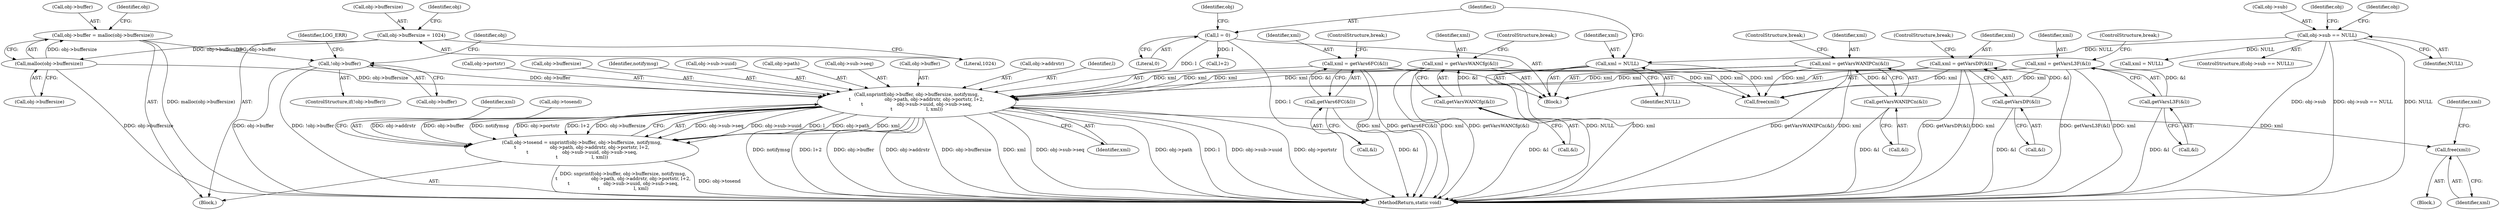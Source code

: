 digraph "1_miniupnp_bec6ccec63cadc95655721bc0e1dd49dac759d94@API" {
"1000208" [label="(Call,snprintf(obj->buffer, obj->buffersize, notifymsg,\n\t                       obj->path, obj->addrstr, obj->portstr, l+2,\n\t                       obj->sub->uuid, obj->sub->seq,\n\t                       l, xml))"];
"1000184" [label="(Call,!obj->buffer)"];
"1000175" [label="(Call,obj->buffer = malloc(obj->buffersize))"];
"1000179" [label="(Call,malloc(obj->buffersize))"];
"1000170" [label="(Call,obj->buffersize = 1024)"];
"1000167" [label="(Call,l = 0)"];
"1000129" [label="(Call,xml = getVarsWANCfg(&l))"];
"1000131" [label="(Call,getVarsWANCfg(&l))"];
"1000150" [label="(Call,xml = getVars6FC(&l))"];
"1000152" [label="(Call,getVars6FC(&l))"];
"1000136" [label="(Call,xml = getVarsWANIPCn(&l))"];
"1000138" [label="(Call,getVarsWANIPCn(&l))"];
"1000164" [label="(Call,xml = NULL)"];
"1000109" [label="(Call,obj->sub == NULL)"];
"1000157" [label="(Call,xml = getVarsDP(&l))"];
"1000159" [label="(Call,getVarsDP(&l))"];
"1000143" [label="(Call,xml = getVarsL3F(&l))"];
"1000145" [label="(Call,getVarsL3F(&l))"];
"1000204" [label="(Call,obj->tosend = snprintf(obj->buffer, obj->buffersize, notifymsg,\n\t                       obj->path, obj->addrstr, obj->portstr, l+2,\n\t                       obj->sub->uuid, obj->sub->seq,\n\t                       l, xml))"];
"1000243" [label="(Call,free(xml))"];
"1000205" [label="(Call,obj->tosend)"];
"1000168" [label="(Identifier,l)"];
"1000148" [label="(ControlStructure,break;)"];
"1000228" [label="(Call,obj->sub->uuid)"];
"1000246" [label="(Identifier,xml)"];
"1000138" [label="(Call,getVarsWANIPCn(&l))"];
"1000190" [label="(Identifier,LOG_ERR)"];
"1000185" [label="(Call,obj->buffer)"];
"1000245" [label="(Call,xml = NULL)"];
"1000175" [label="(Call,obj->buffer = malloc(obj->buffersize))"];
"1000110" [label="(Call,obj->sub)"];
"1000208" [label="(Call,snprintf(obj->buffer, obj->buffersize, notifymsg,\n\t                       obj->path, obj->addrstr, obj->portstr, l+2,\n\t                       obj->sub->uuid, obj->sub->seq,\n\t                       l, xml))"];
"1000176" [label="(Call,obj->buffer)"];
"1000117" [label="(Identifier,obj)"];
"1000253" [label="(MethodReturn,static void)"];
"1000196" [label="(Call,free(xml))"];
"1000109" [label="(Call,obj->sub == NULL)"];
"1000155" [label="(ControlStructure,break;)"];
"1000169" [label="(Literal,0)"];
"1000216" [label="(Call,obj->path)"];
"1000179" [label="(Call,malloc(obj->buffersize))"];
"1000139" [label="(Call,&l)"];
"1000174" [label="(Literal,1024)"];
"1000113" [label="(Identifier,NULL)"];
"1000170" [label="(Call,obj->buffersize = 1024)"];
"1000233" [label="(Call,obj->sub->seq)"];
"1000206" [label="(Identifier,obj)"];
"1000225" [label="(Call,l+2)"];
"1000171" [label="(Call,obj->buffersize)"];
"1000152" [label="(Call,getVars6FC(&l))"];
"1000166" [label="(Identifier,NULL)"];
"1000108" [label="(ControlStructure,if(obj->sub == NULL))"];
"1000159" [label="(Call,getVarsDP(&l))"];
"1000241" [label="(Identifier,xml)"];
"1000239" [label="(Identifier,xml)"];
"1000209" [label="(Call,obj->buffer)"];
"1000162" [label="(ControlStructure,break;)"];
"1000145" [label="(Call,getVarsL3F(&l))"];
"1000180" [label="(Call,obj->buffersize)"];
"1000219" [label="(Call,obj->addrstr)"];
"1000244" [label="(Identifier,xml)"];
"1000151" [label="(Identifier,xml)"];
"1000186" [label="(Identifier,obj)"];
"1000177" [label="(Identifier,obj)"];
"1000243" [label="(Call,free(xml))"];
"1000104" [label="(Block,)"];
"1000131" [label="(Call,getVarsWANCfg(&l))"];
"1000204" [label="(Call,obj->tosend = snprintf(obj->buffer, obj->buffersize, notifymsg,\n\t                       obj->path, obj->addrstr, obj->portstr, l+2,\n\t                       obj->sub->uuid, obj->sub->seq,\n\t                       l, xml))"];
"1000153" [label="(Call,&l)"];
"1000143" [label="(Call,xml = getVarsL3F(&l))"];
"1000150" [label="(Call,xml = getVars6FC(&l))"];
"1000160" [label="(Call,&l)"];
"1000144" [label="(Identifier,xml)"];
"1000242" [label="(Block,)"];
"1000164" [label="(Call,xml = NULL)"];
"1000137" [label="(Identifier,xml)"];
"1000238" [label="(Identifier,l)"];
"1000222" [label="(Call,obj->portstr)"];
"1000212" [label="(Call,obj->buffersize)"];
"1000127" [label="(Block,)"];
"1000215" [label="(Identifier,notifymsg)"];
"1000132" [label="(Call,&l)"];
"1000165" [label="(Identifier,xml)"];
"1000146" [label="(Call,&l)"];
"1000141" [label="(ControlStructure,break;)"];
"1000158" [label="(Identifier,xml)"];
"1000184" [label="(Call,!obj->buffer)"];
"1000136" [label="(Call,xml = getVarsWANIPCn(&l))"];
"1000130" [label="(Identifier,xml)"];
"1000129" [label="(Call,xml = getVarsWANCfg(&l))"];
"1000167" [label="(Call,l = 0)"];
"1000157" [label="(Call,xml = getVarsDP(&l))"];
"1000183" [label="(ControlStructure,if(!obj->buffer))"];
"1000134" [label="(ControlStructure,break;)"];
"1000124" [label="(Identifier,obj)"];
"1000172" [label="(Identifier,obj)"];
"1000208" -> "1000204"  [label="AST: "];
"1000208" -> "1000239"  [label="CFG: "];
"1000209" -> "1000208"  [label="AST: "];
"1000212" -> "1000208"  [label="AST: "];
"1000215" -> "1000208"  [label="AST: "];
"1000216" -> "1000208"  [label="AST: "];
"1000219" -> "1000208"  [label="AST: "];
"1000222" -> "1000208"  [label="AST: "];
"1000225" -> "1000208"  [label="AST: "];
"1000228" -> "1000208"  [label="AST: "];
"1000233" -> "1000208"  [label="AST: "];
"1000238" -> "1000208"  [label="AST: "];
"1000239" -> "1000208"  [label="AST: "];
"1000204" -> "1000208"  [label="CFG: "];
"1000208" -> "1000253"  [label="DDG: l+2"];
"1000208" -> "1000253"  [label="DDG: obj->buffer"];
"1000208" -> "1000253"  [label="DDG: obj->addrstr"];
"1000208" -> "1000253"  [label="DDG: obj->buffersize"];
"1000208" -> "1000253"  [label="DDG: xml"];
"1000208" -> "1000253"  [label="DDG: obj->sub->seq"];
"1000208" -> "1000253"  [label="DDG: obj->path"];
"1000208" -> "1000253"  [label="DDG: l"];
"1000208" -> "1000253"  [label="DDG: obj->sub->uuid"];
"1000208" -> "1000253"  [label="DDG: obj->portstr"];
"1000208" -> "1000253"  [label="DDG: notifymsg"];
"1000208" -> "1000204"  [label="DDG: obj->sub->seq"];
"1000208" -> "1000204"  [label="DDG: obj->sub->uuid"];
"1000208" -> "1000204"  [label="DDG: l"];
"1000208" -> "1000204"  [label="DDG: obj->path"];
"1000208" -> "1000204"  [label="DDG: xml"];
"1000208" -> "1000204"  [label="DDG: obj->addrstr"];
"1000208" -> "1000204"  [label="DDG: obj->buffer"];
"1000208" -> "1000204"  [label="DDG: notifymsg"];
"1000208" -> "1000204"  [label="DDG: obj->portstr"];
"1000208" -> "1000204"  [label="DDG: l+2"];
"1000208" -> "1000204"  [label="DDG: obj->buffersize"];
"1000184" -> "1000208"  [label="DDG: obj->buffer"];
"1000179" -> "1000208"  [label="DDG: obj->buffersize"];
"1000167" -> "1000208"  [label="DDG: l"];
"1000129" -> "1000208"  [label="DDG: xml"];
"1000150" -> "1000208"  [label="DDG: xml"];
"1000136" -> "1000208"  [label="DDG: xml"];
"1000164" -> "1000208"  [label="DDG: xml"];
"1000157" -> "1000208"  [label="DDG: xml"];
"1000143" -> "1000208"  [label="DDG: xml"];
"1000208" -> "1000243"  [label="DDG: xml"];
"1000184" -> "1000183"  [label="AST: "];
"1000184" -> "1000185"  [label="CFG: "];
"1000185" -> "1000184"  [label="AST: "];
"1000190" -> "1000184"  [label="CFG: "];
"1000206" -> "1000184"  [label="CFG: "];
"1000184" -> "1000253"  [label="DDG: obj->buffer"];
"1000184" -> "1000253"  [label="DDG: !obj->buffer"];
"1000175" -> "1000184"  [label="DDG: obj->buffer"];
"1000175" -> "1000104"  [label="AST: "];
"1000175" -> "1000179"  [label="CFG: "];
"1000176" -> "1000175"  [label="AST: "];
"1000179" -> "1000175"  [label="AST: "];
"1000186" -> "1000175"  [label="CFG: "];
"1000175" -> "1000253"  [label="DDG: malloc(obj->buffersize)"];
"1000179" -> "1000175"  [label="DDG: obj->buffersize"];
"1000179" -> "1000180"  [label="CFG: "];
"1000180" -> "1000179"  [label="AST: "];
"1000179" -> "1000253"  [label="DDG: obj->buffersize"];
"1000170" -> "1000179"  [label="DDG: obj->buffersize"];
"1000170" -> "1000104"  [label="AST: "];
"1000170" -> "1000174"  [label="CFG: "];
"1000171" -> "1000170"  [label="AST: "];
"1000174" -> "1000170"  [label="AST: "];
"1000177" -> "1000170"  [label="CFG: "];
"1000167" -> "1000127"  [label="AST: "];
"1000167" -> "1000169"  [label="CFG: "];
"1000168" -> "1000167"  [label="AST: "];
"1000169" -> "1000167"  [label="AST: "];
"1000172" -> "1000167"  [label="CFG: "];
"1000167" -> "1000253"  [label="DDG: l"];
"1000167" -> "1000225"  [label="DDG: l"];
"1000129" -> "1000127"  [label="AST: "];
"1000129" -> "1000131"  [label="CFG: "];
"1000130" -> "1000129"  [label="AST: "];
"1000131" -> "1000129"  [label="AST: "];
"1000134" -> "1000129"  [label="CFG: "];
"1000129" -> "1000253"  [label="DDG: xml"];
"1000129" -> "1000253"  [label="DDG: getVarsWANCfg(&l)"];
"1000131" -> "1000129"  [label="DDG: &l"];
"1000129" -> "1000196"  [label="DDG: xml"];
"1000131" -> "1000132"  [label="CFG: "];
"1000132" -> "1000131"  [label="AST: "];
"1000131" -> "1000253"  [label="DDG: &l"];
"1000150" -> "1000127"  [label="AST: "];
"1000150" -> "1000152"  [label="CFG: "];
"1000151" -> "1000150"  [label="AST: "];
"1000152" -> "1000150"  [label="AST: "];
"1000155" -> "1000150"  [label="CFG: "];
"1000150" -> "1000253"  [label="DDG: xml"];
"1000150" -> "1000253"  [label="DDG: getVars6FC(&l)"];
"1000152" -> "1000150"  [label="DDG: &l"];
"1000150" -> "1000196"  [label="DDG: xml"];
"1000152" -> "1000153"  [label="CFG: "];
"1000153" -> "1000152"  [label="AST: "];
"1000152" -> "1000253"  [label="DDG: &l"];
"1000136" -> "1000127"  [label="AST: "];
"1000136" -> "1000138"  [label="CFG: "];
"1000137" -> "1000136"  [label="AST: "];
"1000138" -> "1000136"  [label="AST: "];
"1000141" -> "1000136"  [label="CFG: "];
"1000136" -> "1000253"  [label="DDG: getVarsWANIPCn(&l)"];
"1000136" -> "1000253"  [label="DDG: xml"];
"1000138" -> "1000136"  [label="DDG: &l"];
"1000136" -> "1000196"  [label="DDG: xml"];
"1000138" -> "1000139"  [label="CFG: "];
"1000139" -> "1000138"  [label="AST: "];
"1000138" -> "1000253"  [label="DDG: &l"];
"1000164" -> "1000127"  [label="AST: "];
"1000164" -> "1000166"  [label="CFG: "];
"1000165" -> "1000164"  [label="AST: "];
"1000166" -> "1000164"  [label="AST: "];
"1000168" -> "1000164"  [label="CFG: "];
"1000164" -> "1000253"  [label="DDG: NULL"];
"1000164" -> "1000253"  [label="DDG: xml"];
"1000109" -> "1000164"  [label="DDG: NULL"];
"1000164" -> "1000196"  [label="DDG: xml"];
"1000109" -> "1000108"  [label="AST: "];
"1000109" -> "1000113"  [label="CFG: "];
"1000110" -> "1000109"  [label="AST: "];
"1000113" -> "1000109"  [label="AST: "];
"1000117" -> "1000109"  [label="CFG: "];
"1000124" -> "1000109"  [label="CFG: "];
"1000109" -> "1000253"  [label="DDG: NULL"];
"1000109" -> "1000253"  [label="DDG: obj->sub"];
"1000109" -> "1000253"  [label="DDG: obj->sub == NULL"];
"1000109" -> "1000245"  [label="DDG: NULL"];
"1000157" -> "1000127"  [label="AST: "];
"1000157" -> "1000159"  [label="CFG: "];
"1000158" -> "1000157"  [label="AST: "];
"1000159" -> "1000157"  [label="AST: "];
"1000162" -> "1000157"  [label="CFG: "];
"1000157" -> "1000253"  [label="DDG: getVarsDP(&l)"];
"1000157" -> "1000253"  [label="DDG: xml"];
"1000159" -> "1000157"  [label="DDG: &l"];
"1000157" -> "1000196"  [label="DDG: xml"];
"1000159" -> "1000160"  [label="CFG: "];
"1000160" -> "1000159"  [label="AST: "];
"1000159" -> "1000253"  [label="DDG: &l"];
"1000143" -> "1000127"  [label="AST: "];
"1000143" -> "1000145"  [label="CFG: "];
"1000144" -> "1000143"  [label="AST: "];
"1000145" -> "1000143"  [label="AST: "];
"1000148" -> "1000143"  [label="CFG: "];
"1000143" -> "1000253"  [label="DDG: xml"];
"1000143" -> "1000253"  [label="DDG: getVarsL3F(&l)"];
"1000145" -> "1000143"  [label="DDG: &l"];
"1000143" -> "1000196"  [label="DDG: xml"];
"1000145" -> "1000146"  [label="CFG: "];
"1000146" -> "1000145"  [label="AST: "];
"1000145" -> "1000253"  [label="DDG: &l"];
"1000204" -> "1000104"  [label="AST: "];
"1000205" -> "1000204"  [label="AST: "];
"1000241" -> "1000204"  [label="CFG: "];
"1000204" -> "1000253"  [label="DDG: snprintf(obj->buffer, obj->buffersize, notifymsg,\n\t                       obj->path, obj->addrstr, obj->portstr, l+2,\n\t                       obj->sub->uuid, obj->sub->seq,\n\t                       l, xml)"];
"1000204" -> "1000253"  [label="DDG: obj->tosend"];
"1000243" -> "1000242"  [label="AST: "];
"1000243" -> "1000244"  [label="CFG: "];
"1000244" -> "1000243"  [label="AST: "];
"1000246" -> "1000243"  [label="CFG: "];
}
